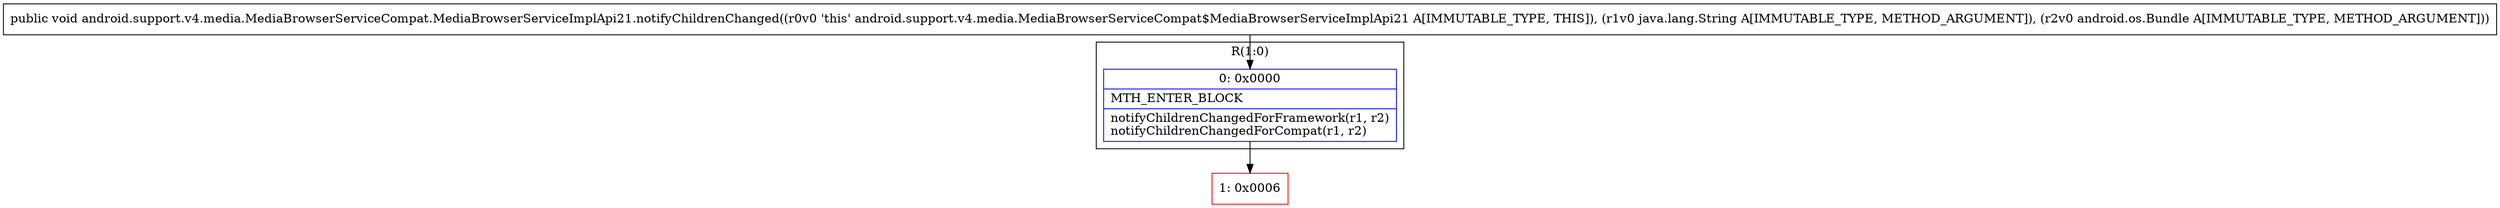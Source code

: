 digraph "CFG forandroid.support.v4.media.MediaBrowserServiceCompat.MediaBrowserServiceImplApi21.notifyChildrenChanged(Ljava\/lang\/String;Landroid\/os\/Bundle;)V" {
subgraph cluster_Region_1007792661 {
label = "R(1:0)";
node [shape=record,color=blue];
Node_0 [shape=record,label="{0\:\ 0x0000|MTH_ENTER_BLOCK\l|notifyChildrenChangedForFramework(r1, r2)\lnotifyChildrenChangedForCompat(r1, r2)\l}"];
}
Node_1 [shape=record,color=red,label="{1\:\ 0x0006}"];
MethodNode[shape=record,label="{public void android.support.v4.media.MediaBrowserServiceCompat.MediaBrowserServiceImplApi21.notifyChildrenChanged((r0v0 'this' android.support.v4.media.MediaBrowserServiceCompat$MediaBrowserServiceImplApi21 A[IMMUTABLE_TYPE, THIS]), (r1v0 java.lang.String A[IMMUTABLE_TYPE, METHOD_ARGUMENT]), (r2v0 android.os.Bundle A[IMMUTABLE_TYPE, METHOD_ARGUMENT])) }"];
MethodNode -> Node_0;
Node_0 -> Node_1;
}

